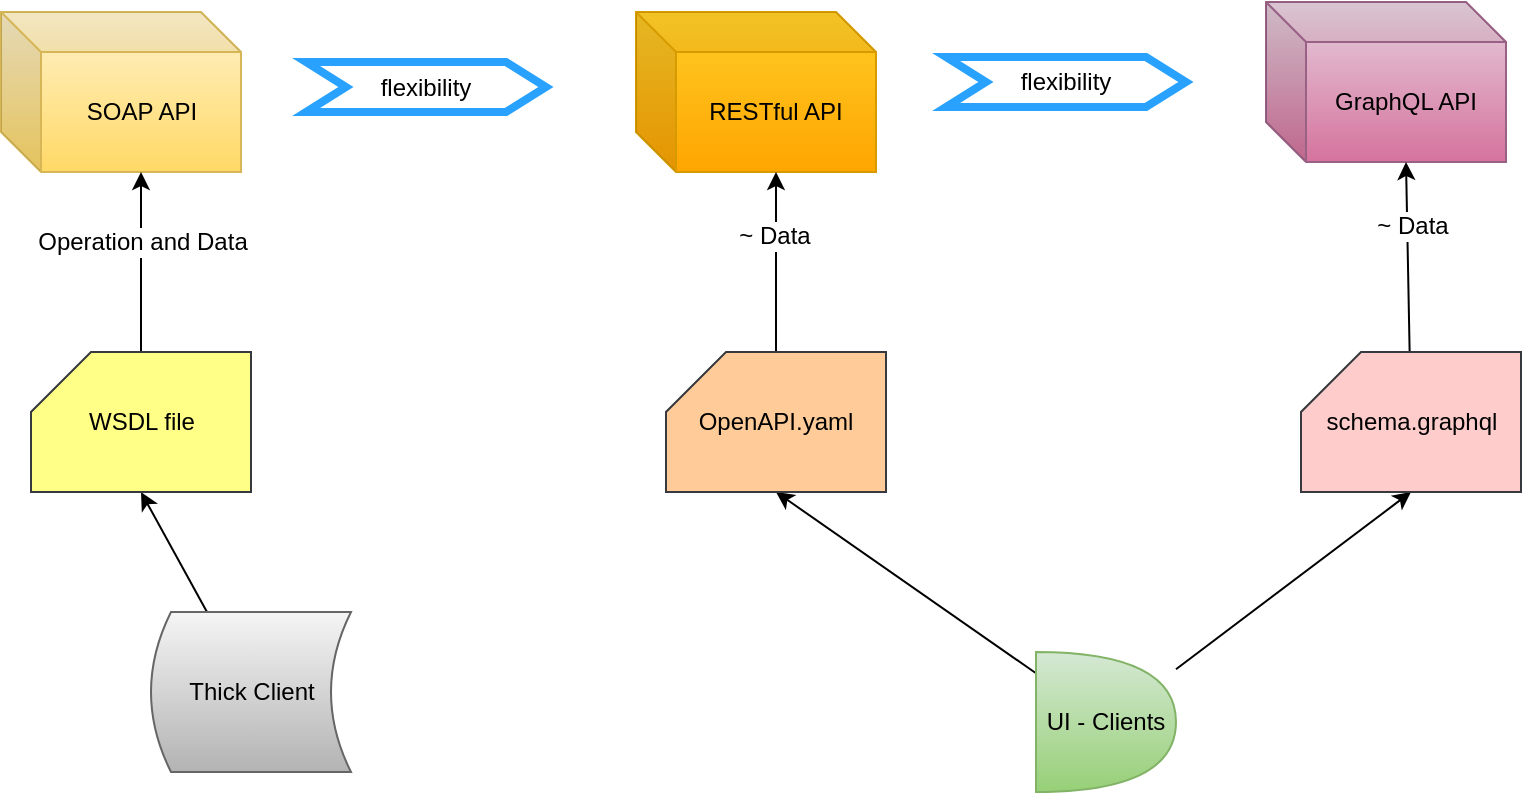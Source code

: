 <mxfile version="12.5.3" type="device" pages="2"><diagram id="ZpUwt_J9favW_VkXwIQV" name="API trends"><mxGraphModel dx="854" dy="519" grid="1" gridSize="10" guides="1" tooltips="1" connect="1" arrows="1" fold="1" page="1" pageScale="1" pageWidth="850" pageHeight="1100" math="0" shadow="0"><root><mxCell id="0"/><mxCell id="1" parent="0"/><mxCell id="o_J-gG18ABflXFY9jfW3-2" value="SOAP API" style="shape=cube;whiteSpace=wrap;html=1;boundedLbl=1;backgroundOutline=1;darkOpacity=0.05;darkOpacity2=0.1;gradientColor=#ffd966;fillColor=#fff2cc;strokeColor=#d6b656;" parent="1" vertex="1"><mxGeometry x="47.5" y="90" width="120" height="80" as="geometry"/></mxCell><mxCell id="o_J-gG18ABflXFY9jfW3-16" style="rounded=0;orthogonalLoop=1;jettySize=auto;html=1;entryX=0.5;entryY=1;entryDx=0;entryDy=0;entryPerimeter=0;" parent="1" source="o_J-gG18ABflXFY9jfW3-8" target="o_J-gG18ABflXFY9jfW3-15" edge="1"><mxGeometry relative="1" as="geometry"/></mxCell><mxCell id="o_J-gG18ABflXFY9jfW3-17" style="edgeStyle=none;rounded=0;orthogonalLoop=1;jettySize=auto;html=1;entryX=0.5;entryY=1;entryDx=0;entryDy=0;entryPerimeter=0;" parent="1" source="o_J-gG18ABflXFY9jfW3-8" target="o_J-gG18ABflXFY9jfW3-14" edge="1"><mxGeometry relative="1" as="geometry"/></mxCell><mxCell id="o_J-gG18ABflXFY9jfW3-8" value="UI - Clients" style="shape=or;whiteSpace=wrap;html=1;gradientColor=#97d077;fillColor=#d5e8d4;strokeColor=#82b366;" parent="1" vertex="1"><mxGeometry x="565" y="410" width="70" height="70" as="geometry"/></mxCell><mxCell id="o_J-gG18ABflXFY9jfW3-10" value="RESTful API" style="shape=cube;whiteSpace=wrap;html=1;boundedLbl=1;backgroundOutline=1;darkOpacity=0.05;darkOpacity2=0.1;gradientColor=#ffa500;fillColor=#ffcd28;strokeColor=#d79b00;" parent="1" vertex="1"><mxGeometry x="365" y="90" width="120" height="80" as="geometry"/></mxCell><mxCell id="o_J-gG18ABflXFY9jfW3-11" value="GraphQL API" style="shape=cube;whiteSpace=wrap;html=1;boundedLbl=1;backgroundOutline=1;darkOpacity=0.05;darkOpacity2=0.1;gradientColor=#d5739d;fillColor=#e6d0de;strokeColor=#996185;" parent="1" vertex="1"><mxGeometry x="680" y="85" width="120" height="80" as="geometry"/></mxCell><mxCell id="o_J-gG18ABflXFY9jfW3-20" style="edgeStyle=none;rounded=0;orthogonalLoop=1;jettySize=auto;html=1;entryX=0.5;entryY=1;entryDx=0;entryDy=0;entryPerimeter=0;" parent="1" source="o_J-gG18ABflXFY9jfW3-12" target="o_J-gG18ABflXFY9jfW3-13" edge="1"><mxGeometry relative="1" as="geometry"/></mxCell><mxCell id="o_J-gG18ABflXFY9jfW3-12" value="Thick Client" style="shape=dataStorage;whiteSpace=wrap;html=1;gradientColor=#b3b3b3;fillColor=#f5f5f5;strokeColor=#666666;" parent="1" vertex="1"><mxGeometry x="122.5" y="390" width="100" height="80" as="geometry"/></mxCell><mxCell id="o_J-gG18ABflXFY9jfW3-21" style="edgeStyle=none;rounded=0;orthogonalLoop=1;jettySize=auto;html=1;entryX=0;entryY=0;entryDx=70;entryDy=80;entryPerimeter=0;" parent="1" source="o_J-gG18ABflXFY9jfW3-13" target="o_J-gG18ABflXFY9jfW3-2" edge="1"><mxGeometry relative="1" as="geometry"/></mxCell><mxCell id="o_J-gG18ABflXFY9jfW3-24" value="Operation and Data" style="text;html=1;resizable=0;points=[];align=center;verticalAlign=middle;labelBackgroundColor=#ffffff;" parent="o_J-gG18ABflXFY9jfW3-21" vertex="1" connectable="0"><mxGeometry x="0.222" y="1" relative="1" as="geometry"><mxPoint x="1" as="offset"/></mxGeometry></mxCell><mxCell id="o_J-gG18ABflXFY9jfW3-13" value="WSDL file" style="shape=card;whiteSpace=wrap;html=1;fillColor=#ffff88;strokeColor=#36393d;" parent="1" vertex="1"><mxGeometry x="62.5" y="260" width="110" height="70" as="geometry"/></mxCell><mxCell id="o_J-gG18ABflXFY9jfW3-19" style="edgeStyle=none;rounded=0;orthogonalLoop=1;jettySize=auto;html=1;entryX=0;entryY=0;entryDx=70;entryDy=80;entryPerimeter=0;" parent="1" source="o_J-gG18ABflXFY9jfW3-14" target="o_J-gG18ABflXFY9jfW3-11" edge="1"><mxGeometry relative="1" as="geometry"/></mxCell><mxCell id="o_J-gG18ABflXFY9jfW3-26" value="~ Data" style="text;html=1;resizable=0;points=[];align=center;verticalAlign=middle;labelBackgroundColor=#ffffff;" parent="o_J-gG18ABflXFY9jfW3-19" vertex="1" connectable="0"><mxGeometry x="0.329" y="-2" relative="1" as="geometry"><mxPoint as="offset"/></mxGeometry></mxCell><mxCell id="o_J-gG18ABflXFY9jfW3-14" value="schema.graphql" style="shape=card;whiteSpace=wrap;html=1;fillColor=#ffcccc;strokeColor=#36393d;" parent="1" vertex="1"><mxGeometry x="697.5" y="260" width="110" height="70" as="geometry"/></mxCell><mxCell id="o_J-gG18ABflXFY9jfW3-18" style="edgeStyle=none;rounded=0;orthogonalLoop=1;jettySize=auto;html=1;entryX=0;entryY=0;entryDx=70;entryDy=80;entryPerimeter=0;" parent="1" source="o_J-gG18ABflXFY9jfW3-15" target="o_J-gG18ABflXFY9jfW3-10" edge="1"><mxGeometry relative="1" as="geometry"/></mxCell><mxCell id="o_J-gG18ABflXFY9jfW3-25" value="~ Data" style="text;html=1;resizable=0;points=[];align=center;verticalAlign=middle;labelBackgroundColor=#ffffff;" parent="o_J-gG18ABflXFY9jfW3-18" vertex="1" connectable="0"><mxGeometry x="0.289" y="1" relative="1" as="geometry"><mxPoint as="offset"/></mxGeometry></mxCell><mxCell id="o_J-gG18ABflXFY9jfW3-15" value="OpenAPI.yaml" style="shape=card;whiteSpace=wrap;html=1;fillColor=#ffcc99;strokeColor=#36393d;" parent="1" vertex="1"><mxGeometry x="380" y="260" width="110" height="70" as="geometry"/></mxCell><mxCell id="o_J-gG18ABflXFY9jfW3-22" value="flexibility" style="shape=step;perimeter=stepPerimeter;whiteSpace=wrap;html=1;fixedSize=1;strokeWidth=4;strokeColor=#29A2FF;" parent="1" vertex="1"><mxGeometry x="200" y="115" width="120" height="25" as="geometry"/></mxCell><mxCell id="o_J-gG18ABflXFY9jfW3-23" value="flexibility" style="shape=step;perimeter=stepPerimeter;whiteSpace=wrap;html=1;fixedSize=1;strokeWidth=4;strokeColor=#29A2FF;" parent="1" vertex="1"><mxGeometry x="520" y="112.5" width="120" height="25" as="geometry"/></mxCell></root></mxGraphModel></diagram><diagram id="9RIi2wsaxkd-ryxsrO0w" name="Web Frameworks"><mxGraphModel dx="854" dy="519" grid="1" gridSize="10" guides="1" tooltips="1" connect="1" arrows="1" fold="1" page="1" pageScale="1" pageWidth="1920" pageHeight="1200" math="0" shadow="1"><root><mxCell id="MCl5-j2bgRLqRIFS4W-3-0"/><mxCell id="MCl5-j2bgRLqRIFS4W-3-1" parent="MCl5-j2bgRLqRIFS4W-3-0"/><mxCell id="MCl5-j2bgRLqRIFS4W-3-5" style="edgeStyle=none;rounded=0;orthogonalLoop=1;jettySize=auto;html=1;strokeColor=#FF511C;strokeWidth=3;" edge="1" parent="MCl5-j2bgRLqRIFS4W-3-1" source="MCl5-j2bgRLqRIFS4W-3-2" target="MCl5-j2bgRLqRIFS4W-3-4"><mxGeometry relative="1" as="geometry"/></mxCell><mxCell id="MCl5-j2bgRLqRIFS4W-3-12" style="edgeStyle=none;rounded=0;orthogonalLoop=1;jettySize=auto;html=1;entryX=1;entryY=0.5;entryDx=0;entryDy=0;strokeColor=#FF511C;strokeWidth=3;" edge="1" parent="MCl5-j2bgRLqRIFS4W-3-1" source="MCl5-j2bgRLqRIFS4W-3-2" target="MCl5-j2bgRLqRIFS4W-3-9"><mxGeometry relative="1" as="geometry"/></mxCell><mxCell id="MCl5-j2bgRLqRIFS4W-3-13" style="edgeStyle=none;rounded=0;orthogonalLoop=1;jettySize=auto;html=1;entryX=1;entryY=0.5;entryDx=0;entryDy=0;entryPerimeter=0;strokeColor=#FF511C;strokeWidth=3;" edge="1" parent="MCl5-j2bgRLqRIFS4W-3-1" source="MCl5-j2bgRLqRIFS4W-3-2" target="MCl5-j2bgRLqRIFS4W-3-6"><mxGeometry relative="1" as="geometry"/></mxCell><mxCell id="MCl5-j2bgRLqRIFS4W-3-16" style="edgeStyle=none;rounded=0;orthogonalLoop=1;jettySize=auto;html=1;entryX=0;entryY=0;entryDx=0;entryDy=0;strokeColor=#FF511C;strokeWidth=3;" edge="1" parent="MCl5-j2bgRLqRIFS4W-3-1" source="MCl5-j2bgRLqRIFS4W-3-2" target="MCl5-j2bgRLqRIFS4W-3-15"><mxGeometry relative="1" as="geometry"/></mxCell><mxCell id="MCl5-j2bgRLqRIFS4W-3-38" style="edgeStyle=none;rounded=0;orthogonalLoop=1;jettySize=auto;html=1;strokeColor=#FF511C;strokeWidth=3;" edge="1" parent="MCl5-j2bgRLqRIFS4W-3-1" source="MCl5-j2bgRLqRIFS4W-3-2" target="MCl5-j2bgRLqRIFS4W-3-37"><mxGeometry relative="1" as="geometry"/></mxCell><mxCell id="MCl5-j2bgRLqRIFS4W-3-2" value="Express.js&lt;br&gt;(1)" style="strokeWidth=2;html=1;shape=mxgraph.flowchart.loop_limit;whiteSpace=wrap;shadow=1;glass=0;comic=0;fillColor=#BDFF38;gradientColor=none;" vertex="1" parent="MCl5-j2bgRLqRIFS4W-3-1"><mxGeometry x="330" y="220" width="100" height="60" as="geometry"/></mxCell><mxCell id="MCl5-j2bgRLqRIFS4W-3-4" value="Restify" style="strokeWidth=2;html=1;shape=mxgraph.flowchart.terminator;whiteSpace=wrap;shadow=1;glass=0;comic=0;fillColor=#d5e8d4;strokeColor=#82b366;" vertex="1" parent="MCl5-j2bgRLqRIFS4W-3-1"><mxGeometry x="240" y="100" width="100" height="60" as="geometry"/></mxCell><mxCell id="MCl5-j2bgRLqRIFS4W-3-6" value="MEAN.js" style="strokeWidth=2;html=1;shape=mxgraph.flowchart.start_1;whiteSpace=wrap;shadow=1;glass=0;comic=0;fillColor=#e1d5e7;strokeColor=#9673a6;" vertex="1" parent="MCl5-j2bgRLqRIFS4W-3-1"><mxGeometry x="165" y="180" width="110" height="60" as="geometry"/></mxCell><mxCell id="MCl5-j2bgRLqRIFS4W-3-9" value="Sail.js&lt;br&gt;(5)" style="shape=parallelogram;html=1;strokeWidth=2;perimeter=parallelogramPerimeter;whiteSpace=wrap;rounded=1;arcSize=12;size=0.23;shadow=1;glass=0;comic=0;fillColor=#26E9FF;gradientColor=none;" vertex="1" parent="MCl5-j2bgRLqRIFS4W-3-1"><mxGeometry x="170" y="270" width="100" height="60" as="geometry"/></mxCell><mxCell id="MCl5-j2bgRLqRIFS4W-3-14" style="edgeStyle=none;rounded=0;orthogonalLoop=1;jettySize=auto;html=1;entryX=0.25;entryY=1;entryDx=0;entryDy=0;strokeColor=#FF511C;strokeWidth=3;dashed=1;dashPattern=1 1;" edge="1" parent="MCl5-j2bgRLqRIFS4W-3-1" source="MCl5-j2bgRLqRIFS4W-3-10" target="MCl5-j2bgRLqRIFS4W-3-9"><mxGeometry relative="1" as="geometry"/></mxCell><mxCell id="MCl5-j2bgRLqRIFS4W-3-10" value="it is good for both MVC and API.&amp;nbsp;&lt;br&gt;it support more DB." style="shape=card;whiteSpace=wrap;html=1;shadow=1;glass=0;comic=0;strokeColor=#6c8ebf;strokeWidth=1;fillColor=#dae8fc;" vertex="1" parent="MCl5-j2bgRLqRIFS4W-3-1"><mxGeometry x="90" y="390" width="160" height="80" as="geometry"/></mxCell><mxCell id="MCl5-j2bgRLqRIFS4W-3-15" value="GraphQL" style="rounded=1;whiteSpace=wrap;html=1;shadow=1;glass=0;comic=0;strokeColor=#b85450;strokeWidth=1;fillColor=#f8cecc;" vertex="1" parent="MCl5-j2bgRLqRIFS4W-3-1"><mxGeometry x="460" y="270" width="120" height="60" as="geometry"/></mxCell><mxCell id="MCl5-j2bgRLqRIFS4W-3-17" value="KOA.js" style="strokeWidth=2;html=1;shape=mxgraph.flowchart.display;whiteSpace=wrap;shadow=1;glass=0;comic=0;fillColor=#d80073;strokeColor=#A50040;fontColor=#ffffff;" vertex="1" parent="MCl5-j2bgRLqRIFS4W-3-1"><mxGeometry x="150" y="850" width="120" height="70" as="geometry"/></mxCell><mxCell id="MCl5-j2bgRLqRIFS4W-3-20" style="edgeStyle=none;rounded=0;orthogonalLoop=1;jettySize=auto;html=1;strokeColor=#FF511C;strokeWidth=3;dashed=1;dashPattern=1 1;" edge="1" parent="MCl5-j2bgRLqRIFS4W-3-1" source="MCl5-j2bgRLqRIFS4W-3-18" target="MCl5-j2bgRLqRIFS4W-3-17"><mxGeometry relative="1" as="geometry"/></mxCell><mxCell id="MCl5-j2bgRLqRIFS4W-3-18" value="it is built by same team of express.js framework development team." style="shape=card;whiteSpace=wrap;html=1;shadow=1;glass=0;comic=0;strokeColor=#6c8ebf;strokeWidth=1;fillColor=#dae8fc;" vertex="1" parent="MCl5-j2bgRLqRIFS4W-3-1"><mxGeometry x="350" y="880" width="160" height="80" as="geometry"/></mxCell><mxCell id="MCl5-j2bgRLqRIFS4W-3-21" value="Hapi.js&lt;br&gt;(2)" style="strokeWidth=2;html=1;shape=mxgraph.flowchart.delay;whiteSpace=wrap;shadow=1;glass=0;comic=0;fillColor=#1ba1e2;strokeColor=#006EAF;fontColor=#ffffff;" vertex="1" parent="MCl5-j2bgRLqRIFS4W-3-1"><mxGeometry x="790" y="620" width="100" height="60" as="geometry"/></mxCell><mxCell id="MCl5-j2bgRLqRIFS4W-3-23" style="edgeStyle=none;rounded=0;orthogonalLoop=1;jettySize=auto;html=1;entryX=0.5;entryY=1;entryDx=0;entryDy=0;entryPerimeter=0;strokeColor=#FF511C;strokeWidth=3;dashed=1;dashPattern=1 1;" edge="1" parent="MCl5-j2bgRLqRIFS4W-3-1" source="MCl5-j2bgRLqRIFS4W-3-22" target="MCl5-j2bgRLqRIFS4W-3-21"><mxGeometry relative="1" as="geometry"/></mxCell><mxCell id="MCl5-j2bgRLqRIFS4W-3-28" style="edgeStyle=none;rounded=0;orthogonalLoop=1;jettySize=auto;html=1;entryX=0.93;entryY=0.5;entryDx=0;entryDy=0;entryPerimeter=0;strokeColor=#FF511C;strokeWidth=3;dashed=1;dashPattern=1 1;" edge="1" parent="MCl5-j2bgRLqRIFS4W-3-1" source="MCl5-j2bgRLqRIFS4W-3-22" target="MCl5-j2bgRLqRIFS4W-3-27"><mxGeometry relative="1" as="geometry"/></mxCell><mxCell id="MCl5-j2bgRLqRIFS4W-3-22" value="it is good for API, authentication" style="shape=card;whiteSpace=wrap;html=1;shadow=1;glass=0;comic=0;strokeColor=#6c8ebf;strokeWidth=1;fillColor=#dae8fc;" vertex="1" parent="MCl5-j2bgRLqRIFS4W-3-1"><mxGeometry x="760" y="760" width="160" height="80" as="geometry"/></mxCell><mxCell id="MCl5-j2bgRLqRIFS4W-3-25" value="socket.io&lt;br&gt;(3)" style="strokeWidth=2;html=1;shape=mxgraph.flowchart.document2;whiteSpace=wrap;size=0.25;shadow=1;glass=0;comic=0;fillColor=#aa00ff;strokeColor=#7700CC;fontColor=#ffffff;" vertex="1" parent="MCl5-j2bgRLqRIFS4W-3-1"><mxGeometry x="170" y="740" width="100" height="60" as="geometry"/></mxCell><mxCell id="MCl5-j2bgRLqRIFS4W-3-27" value="loopback.js" style="strokeWidth=2;html=1;shape=mxgraph.flowchart.stored_data;whiteSpace=wrap;shadow=1;glass=0;comic=0;fillColor=#26E9FF;gradientColor=none;" vertex="1" parent="MCl5-j2bgRLqRIFS4W-3-1"><mxGeometry x="610" y="770" width="100" height="60" as="geometry"/></mxCell><mxCell id="MCl5-j2bgRLqRIFS4W-3-30" value="Meteors.js&lt;br&gt;(6)" style="rounded=1;whiteSpace=wrap;html=1;absoluteArcSize=1;arcSize=14;strokeWidth=2;shadow=1;glass=0;comic=0;fillColor=#26E9FF;gradientColor=none;" vertex="1" parent="MCl5-j2bgRLqRIFS4W-3-1"><mxGeometry x="175" y="620" width="100" height="60" as="geometry"/></mxCell><mxCell id="MCl5-j2bgRLqRIFS4W-3-32" style="edgeStyle=none;rounded=0;orthogonalLoop=1;jettySize=auto;html=1;entryX=1;entryY=0.5;entryDx=0;entryDy=0;strokeColor=#FF511C;strokeWidth=3;dashed=1;dashPattern=1 1;" edge="1" parent="MCl5-j2bgRLqRIFS4W-3-1" source="MCl5-j2bgRLqRIFS4W-3-31" target="MCl5-j2bgRLqRIFS4W-3-30"><mxGeometry relative="1" as="geometry"/></mxCell><mxCell id="MCl5-j2bgRLqRIFS4W-3-31" value="it is good for Browser and Mobile.&lt;br&gt;&lt;br&gt;it works along with GraphQL" style="shape=card;whiteSpace=wrap;html=1;shadow=1;glass=0;comic=0;strokeColor=#6c8ebf;strokeWidth=1;fillColor=#dae8fc;" vertex="1" parent="MCl5-j2bgRLqRIFS4W-3-1"><mxGeometry x="370" y="500" width="160" height="80" as="geometry"/></mxCell><mxCell id="MCl5-j2bgRLqRIFS4W-3-34" value="More projects in github.&lt;br&gt;( hightest projects in top)&lt;br&gt;&lt;br&gt;1. Express.js&lt;br&gt;2. Meteros.js&lt;br&gt;3. Koa.js&lt;br&gt;4. Sail.js&lt;br&gt;5. loopback.js&lt;br&gt;6. Hapi.js" style="shape=internalStorage;whiteSpace=wrap;html=1;dx=15;dy=15;rounded=1;arcSize=8;strokeWidth=2;shadow=1;glass=0;comic=0;fillColor=#e3c800;strokeColor=#B09500;fontColor=#ffffff;" vertex="1" parent="MCl5-j2bgRLqRIFS4W-3-1"><mxGeometry x="700" y="230" width="210" height="170" as="geometry"/></mxCell><mxCell id="MCl5-j2bgRLqRIFS4W-3-36" style="edgeStyle=none;rounded=0;orthogonalLoop=1;jettySize=auto;html=1;dashed=1;dashPattern=1 1;strokeColor=#FF511C;strokeWidth=3;" edge="1" parent="MCl5-j2bgRLqRIFS4W-3-1" source="MCl5-j2bgRLqRIFS4W-3-35" target="MCl5-j2bgRLqRIFS4W-3-25"><mxGeometry relative="1" as="geometry"/></mxCell><mxCell id="MCl5-j2bgRLqRIFS4W-3-35" value="it is for real-time application" style="shape=card;whiteSpace=wrap;html=1;shadow=1;glass=0;comic=0;strokeColor=#6c8ebf;strokeWidth=1;fillColor=#dae8fc;" vertex="1" parent="MCl5-j2bgRLqRIFS4W-3-1"><mxGeometry x="360" y="770" width="90" height="70" as="geometry"/></mxCell><mxCell id="MCl5-j2bgRLqRIFS4W-3-37" value="nestjs&lt;br&gt;(4)" style="strokeWidth=2;html=1;shape=mxgraph.flowchart.terminator;whiteSpace=wrap;shadow=1;glass=0;comic=0;fillColor=#d5e8d4;strokeColor=#82b366;" vertex="1" parent="MCl5-j2bgRLqRIFS4W-3-1"><mxGeometry x="400" y="110" width="100" height="60" as="geometry"/></mxCell><mxCell id="MCl5-j2bgRLqRIFS4W-3-40" style="edgeStyle=none;rounded=0;orthogonalLoop=1;jettySize=auto;html=1;entryX=0.5;entryY=1;entryDx=0;entryDy=0;strokeColor=#FF511C;strokeWidth=3;dashed=1;dashPattern=1 1;" edge="1" parent="MCl5-j2bgRLqRIFS4W-3-1" source="MCl5-j2bgRLqRIFS4W-3-39" target="MCl5-j2bgRLqRIFS4W-3-15"><mxGeometry relative="1" as="geometry"/></mxCell><mxCell id="MCl5-j2bgRLqRIFS4W-3-39" value="appolo server built GraphQL on top of Express.js" style="shape=card;whiteSpace=wrap;html=1;shadow=1;glass=0;comic=0;strokeColor=#6c8ebf;strokeWidth=1;fillColor=#dae8fc;" vertex="1" parent="MCl5-j2bgRLqRIFS4W-3-1"><mxGeometry x="430" y="380" width="160" height="50" as="geometry"/></mxCell><mxCell id="MCl5-j2bgRLqRIFS4W-3-42" value="&lt;span style=&quot;white-space: normal&quot;&gt;the fullstack web frameworks are &lt;br&gt;Express.js, &lt;br&gt;Koa.js &lt;br&gt;and &lt;br&gt;Metero.js&lt;/span&gt;" style="shape=tape;whiteSpace=wrap;html=1;strokeWidth=2;size=0.19;shadow=1;glass=0;comic=0;fillColor=#e6d0de;gradientColor=#d5739d;strokeColor=#996185;" vertex="1" parent="MCl5-j2bgRLqRIFS4W-3-1"><mxGeometry x="650" y="430" width="150" height="150" as="geometry"/></mxCell><mxCell id="MCl5-j2bgRLqRIFS4W-3-44" style="edgeStyle=none;rounded=0;orthogonalLoop=1;jettySize=auto;html=1;dashed=1;dashPattern=1 1;strokeColor=#FF511C;strokeWidth=3;" edge="1" parent="MCl5-j2bgRLqRIFS4W-3-1" source="MCl5-j2bgRLqRIFS4W-3-43" target="MCl5-j2bgRLqRIFS4W-3-27"><mxGeometry relative="1" as="geometry"/></mxCell><mxCell id="MCl5-j2bgRLqRIFS4W-3-43" value="i tis good for dynamic API generation." style="shape=card;whiteSpace=wrap;html=1;shadow=1;glass=0;comic=0;strokeColor=#6c8ebf;strokeWidth=1;fillColor=#dae8fc;" vertex="1" parent="MCl5-j2bgRLqRIFS4W-3-1"><mxGeometry x="630" y="890" width="160" height="70" as="geometry"/></mxCell></root></mxGraphModel></diagram></mxfile>